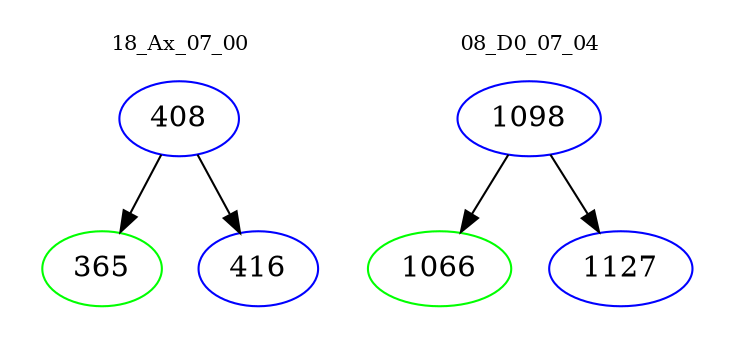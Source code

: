 digraph{
subgraph cluster_0 {
color = white
label = "18_Ax_07_00";
fontsize=10;
T0_408 [label="408", color="blue"]
T0_408 -> T0_365 [color="black"]
T0_365 [label="365", color="green"]
T0_408 -> T0_416 [color="black"]
T0_416 [label="416", color="blue"]
}
subgraph cluster_1 {
color = white
label = "08_D0_07_04";
fontsize=10;
T1_1098 [label="1098", color="blue"]
T1_1098 -> T1_1066 [color="black"]
T1_1066 [label="1066", color="green"]
T1_1098 -> T1_1127 [color="black"]
T1_1127 [label="1127", color="blue"]
}
}
